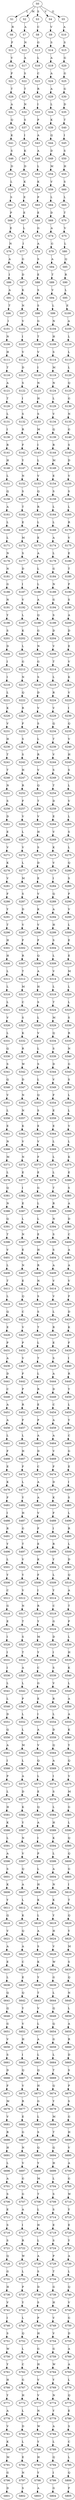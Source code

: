 strict digraph  {
	S0 -> S1 [ label = L ];
	S0 -> S2 [ label = M ];
	S0 -> S3 [ label = S ];
	S0 -> S4 [ label = V ];
	S0 -> S5 [ label = G ];
	S1 -> S6 [ label = R ];
	S2 -> S7 [ label = A ];
	S3 -> S8 [ label = C ];
	S4 -> S9 [ label = V ];
	S5 -> S10 [ label = A ];
	S6 -> S11 [ label = F ];
	S7 -> S12 [ label = N ];
	S8 -> S13 [ label = G ];
	S9 -> S14 [ label = S ];
	S10 -> S15 [ label = S ];
	S11 -> S16 [ label = V ];
	S12 -> S17 [ label = A ];
	S13 -> S18 [ label = L ];
	S14 -> S19 [ label = A ];
	S15 -> S20 [ label = G ];
	S16 -> S21 [ label = P ];
	S17 -> S22 [ label = S ];
	S18 -> S23 [ label = C ];
	S19 -> S24 [ label = A ];
	S20 -> S25 [ label = G ];
	S21 -> S26 [ label = T ];
	S22 -> S27 [ label = T ];
	S23 -> S28 [ label = R ];
	S24 -> S29 [ label = A ];
	S25 -> S30 [ label = G ];
	S26 -> S31 [ label = A ];
	S27 -> S32 [ label = N ];
	S28 -> S33 [ label = I ];
	S29 -> S34 [ label = L ];
	S30 -> S35 [ label = D ];
	S31 -> S36 [ label = Q ];
	S32 -> S37 [ label = S ];
	S33 -> S38 [ label = P ];
	S34 -> S39 [ label = K ];
	S35 -> S40 [ label = T ];
	S36 -> S41 [ label = K ];
	S37 -> S42 [ label = I ];
	S38 -> S43 [ label = A ];
	S39 -> S44 [ label = Q ];
	S40 -> S45 [ label = I ];
	S41 -> S46 [ label = S ];
	S42 -> S47 [ label = K ];
	S43 -> S48 [ label = A ];
	S44 -> S49 [ label = D ];
	S45 -> S50 [ label = S ];
	S46 -> S51 [ label = D ];
	S47 -> S52 [ label = D ];
	S48 -> S53 [ label = L ];
	S49 -> S54 [ label = M ];
	S50 -> S55 [ label = H ];
	S51 -> S56 [ label = L ];
	S52 -> S57 [ label = K ];
	S53 -> S58 [ label = K ];
	S54 -> S59 [ label = V ];
	S55 -> S60 [ label = S ];
	S56 -> S61 [ label = S ];
	S57 -> S62 [ label = E ];
	S58 -> S63 [ label = P ];
	S59 -> S64 [ label = L ];
	S60 -> S65 [ label = L ];
	S61 -> S66 [ label = P ];
	S62 -> S67 [ label = E ];
	S63 -> S68 [ label = E ];
	S64 -> S69 [ label = D ];
	S65 -> S70 [ label = T ];
	S66 -> S71 [ label = E ];
	S67 -> S72 [ label = L ];
	S68 -> S73 [ label = G ];
	S69 -> S74 [ label = A ];
	S70 -> S75 [ label = V ];
	S71 -> S76 [ label = N ];
	S72 -> S77 [ label = I ];
	S73 -> S78 [ label = A ];
	S74 -> S79 [ label = G ];
	S75 -> S80 [ label = L ];
	S76 -> S81 [ label = A ];
	S77 -> S82 [ label = G ];
	S78 -> S83 [ label = S ];
	S79 -> S84 [ label = A ];
	S80 -> S85 [ label = Q ];
	S81 -> S86 [ label = I ];
	S82 -> S87 [ label = D ];
	S83 -> S88 [ label = E ];
	S84 -> S89 [ label = T ];
	S85 -> S90 [ label = R ];
	S86 -> S91 [ label = A ];
	S87 -> S92 [ label = K ];
	S88 -> S93 [ label = S ];
	S89 -> S94 [ label = V ];
	S90 -> S95 [ label = L ];
	S91 -> S96 [ label = T ];
	S92 -> S97 [ label = N ];
	S93 -> S98 [ label = S ];
	S94 -> S99 [ label = L ];
	S95 -> S100 [ label = E ];
	S96 -> S101 [ label = I ];
	S97 -> S102 [ label = V ];
	S98 -> S103 [ label = G ];
	S99 -> S104 [ label = N ];
	S100 -> S105 [ label = A ];
	S101 -> S106 [ label = N ];
	S102 -> S107 [ label = I ];
	S103 -> S108 [ label = T ];
	S104 -> S109 [ label = H ];
	S105 -> S110 [ label = L ];
	S106 -> S111 [ label = H ];
	S107 -> S112 [ label = V ];
	S108 -> S113 [ label = V ];
	S109 -> S114 [ label = S ];
	S110 -> S115 [ label = L ];
	S111 -> S116 [ label = T ];
	S112 -> S117 [ label = D ];
	S113 -> S118 [ label = I ];
	S114 -> S119 [ label = M ];
	S115 -> S120 [ label = L ];
	S116 -> S121 [ label = A ];
	S117 -> S122 [ label = S ];
	S118 -> S123 [ label = N ];
	S119 -> S124 [ label = N ];
	S120 -> S125 [ label = Q ];
	S121 -> S126 [ label = T ];
	S122 -> S127 [ label = I ];
	S123 -> S128 [ label = H ];
	S124 -> S129 [ label = L ];
	S125 -> S130 [ label = G ];
	S126 -> S131 [ label = L ];
	S127 -> S132 [ label = S ];
	S128 -> S133 [ label = S ];
	S129 -> S134 [ label = V ];
	S130 -> S135 [ label = N ];
	S131 -> S136 [ label = I ];
	S132 -> S137 [ label = R ];
	S133 -> S138 [ label = M ];
	S134 -> S139 [ label = Q ];
	S135 -> S140 [ label = G ];
	S136 -> S141 [ label = R ];
	S137 -> S142 [ label = F ];
	S138 -> S143 [ label = I ];
	S139 -> S144 [ label = R ];
	S140 -> S145 [ label = S ];
	S141 -> S146 [ label = H ];
	S142 -> S147 [ label = Y ];
	S143 -> S148 [ label = L ];
	S144 -> S149 [ label = M ];
	S145 -> S150 [ label = D ];
	S146 -> S151 [ label = L ];
	S147 -> S152 [ label = N ];
	S148 -> S153 [ label = V ];
	S149 -> S154 [ label = E ];
	S150 -> S155 [ label = V ];
	S151 -> S156 [ label = Q ];
	S152 -> S157 [ label = S ];
	S153 -> S158 [ label = Q ];
	S154 -> S159 [ label = S ];
	S155 -> S160 [ label = S ];
	S156 -> S161 [ label = A ];
	S157 -> S162 [ label = T ];
	S158 -> S163 [ label = R ];
	S159 -> S164 [ label = L ];
	S160 -> S165 [ label = L ];
	S161 -> S166 [ label = L ];
	S162 -> S167 [ label = E ];
	S163 -> S168 [ label = L ];
	S164 -> S169 [ label = L ];
	S165 -> S170 [ label = R ];
	S166 -> S171 [ label = L ];
	S167 -> S172 [ label = M ];
	S168 -> S173 [ label = E ];
	S169 -> S174 [ label = A ];
	S170 -> S175 [ label = V ];
	S171 -> S176 [ label = N ];
	S172 -> S177 [ label = S ];
	S173 -> S178 [ label = A ];
	S174 -> S179 [ label = L ];
	S175 -> S180 [ label = E ];
	S176 -> S181 [ label = N ];
	S177 -> S182 [ label = D ];
	S178 -> S183 [ label = L ];
	S179 -> S184 [ label = G ];
	S180 -> S185 [ label = T ];
	S181 -> S186 [ label = G ];
	S182 -> S187 [ label = I ];
	S183 -> S188 [ label = L ];
	S184 -> S189 [ label = N ];
	S185 -> S190 [ label = P ];
	S186 -> S191 [ label = N ];
	S187 -> S192 [ label = V ];
	S188 -> S193 [ label = A ];
	S189 -> S194 [ label = G ];
	S190 -> S195 [ label = S ];
	S191 -> S196 [ label = Y ];
	S192 -> S197 [ label = L ];
	S193 -> S198 [ label = Q ];
	S194 -> S199 [ label = S ];
	S195 -> S200 [ label = A ];
	S196 -> S201 [ label = S ];
	S197 -> S202 [ label = K ];
	S198 -> S203 [ label = G ];
	S199 -> S204 [ label = D ];
	S200 -> S205 [ label = D ];
	S201 -> S206 [ label = D ];
	S202 -> S207 [ label = L ];
	S203 -> S208 [ label = N ];
	S204 -> S209 [ label = V ];
	S205 -> S210 [ label = E ];
	S206 -> S211 [ label = I ];
	S207 -> S212 [ label = G ];
	S208 -> S213 [ label = G ];
	S209 -> S214 [ label = T ];
	S210 -> S215 [ label = V ];
	S211 -> S216 [ label = I ];
	S212 -> S217 [ label = N ];
	S213 -> S218 [ label = S ];
	S214 -> S219 [ label = L ];
	S215 -> S220 [ label = K ];
	S216 -> S221 [ label = L ];
	S217 -> S222 [ label = Q ];
	S218 -> S223 [ label = D ];
	S219 -> S224 [ label = R ];
	S220 -> S225 [ label = V ];
	S221 -> S226 [ label = K ];
	S222 -> S227 [ label = R ];
	S223 -> S228 [ label = V ];
	S224 -> S229 [ label = V ];
	S225 -> S230 [ label = I ];
	S226 -> S231 [ label = V ];
	S227 -> S232 [ label = F ];
	S228 -> S233 [ label = S ];
	S229 -> S234 [ label = Q ];
	S230 -> S235 [ label = Q ];
	S231 -> S236 [ label = H ];
	S232 -> S237 [ label = S ];
	S233 -> S238 [ label = L ];
	S234 -> S239 [ label = T ];
	S235 -> S240 [ label = V ];
	S236 -> S241 [ label = T ];
	S237 -> S242 [ label = S ];
	S238 -> S243 [ label = R ];
	S239 -> S244 [ label = V ];
	S240 -> S245 [ label = H ];
	S241 -> S246 [ label = T ];
	S242 -> S247 [ label = H ];
	S243 -> S248 [ label = V ];
	S244 -> S249 [ label = S ];
	S245 -> S250 [ label = S ];
	S246 -> S251 [ label = N ];
	S247 -> S252 [ label = R ];
	S248 -> S253 [ label = Q ];
	S249 -> S254 [ label = T ];
	S250 -> S255 [ label = L ];
	S251 -> S256 [ label = S ];
	S252 -> S257 [ label = F ];
	S253 -> S258 [ label = T ];
	S254 -> S259 [ label = D ];
	S255 -> S260 [ label = V ];
	S256 -> S261 [ label = D ];
	S257 -> S262 [ label = V ];
	S258 -> S263 [ label = V ];
	S259 -> S264 [ label = E ];
	S260 -> S265 [ label = L ];
	S261 -> S266 [ label = E ];
	S262 -> S267 [ label = L ];
	S263 -> S268 [ label = H ];
	S264 -> S269 [ label = V ];
	S265 -> S270 [ label = S ];
	S266 -> S271 [ label = V ];
	S267 -> S272 [ label = V ];
	S268 -> S273 [ label = S ];
	S269 -> S274 [ label = K ];
	S270 -> S275 [ label = L ];
	S271 -> S276 [ label = K ];
	S272 -> S277 [ label = L ];
	S273 -> S278 [ label = D ];
	S274 -> S279 [ label = V ];
	S275 -> S280 [ label = Q ];
	S276 -> S281 [ label = V ];
	S277 -> S282 [ label = M ];
	S278 -> S283 [ label = E ];
	S279 -> S284 [ label = I ];
	S280 -> S285 [ label = S ];
	S281 -> S286 [ label = F ];
	S282 -> S287 [ label = S ];
	S283 -> S288 [ label = V ];
	S284 -> S289 [ label = Q ];
	S285 -> S290 [ label = P ];
	S286 -> S291 [ label = Y ];
	S287 -> S292 [ label = D ];
	S288 -> S293 [ label = K ];
	S289 -> S294 [ label = A ];
	S290 -> S295 [ label = V ];
	S291 -> S296 [ label = T ];
	S292 -> S297 [ label = V ];
	S293 -> S298 [ label = V ];
	S294 -> S299 [ label = H ];
	S295 -> S300 [ label = L ];
	S296 -> S301 [ label = H ];
	S297 -> S302 [ label = F ];
	S298 -> S303 [ label = F ];
	S299 -> S304 [ label = S ];
	S300 -> S305 [ label = E ];
	S301 -> S306 [ label = H ];
	S302 -> S307 [ label = R ];
	S303 -> S308 [ label = Q ];
	S304 -> S309 [ label = L ];
	S305 -> S310 [ label = E ];
	S306 -> S311 [ label = L ];
	S307 -> S312 [ label = T ];
	S308 -> S313 [ label = A ];
	S309 -> S314 [ label = V ];
	S310 -> S315 [ label = M ];
	S311 -> S316 [ label = L ];
	S312 -> S317 [ label = M ];
	S313 -> S318 [ label = H ];
	S314 -> S319 [ label = L ];
	S315 -> S320 [ label = L ];
	S316 -> S321 [ label = L ];
	S317 -> S322 [ label = C ];
	S318 -> S323 [ label = S ];
	S319 -> S324 [ label = T ];
	S320 -> S325 [ label = L ];
	S321 -> S326 [ label = V ];
	S322 -> S327 [ label = S ];
	S323 -> S328 [ label = L ];
	S324 -> S329 [ label = M ];
	S325 -> S330 [ label = S ];
	S326 -> S331 [ label = L ];
	S327 -> S332 [ label = K ];
	S328 -> S333 [ label = V ];
	S329 -> S334 [ label = Q ];
	S330 -> S335 [ label = R ];
	S331 -> S336 [ label = Q ];
	S332 -> S337 [ label = R ];
	S333 -> S338 [ label = L ];
	S334 -> S339 [ label = S ];
	S335 -> S340 [ label = N ];
	S336 -> S341 [ label = S ];
	S337 -> S342 [ label = W ];
	S338 -> S343 [ label = S ];
	S339 -> S344 [ label = D ];
	S340 -> S345 [ label = G ];
	S341 -> S346 [ label = Q ];
	S342 -> S347 [ label = D ];
	S343 -> S348 [ label = L ];
	S344 -> S349 [ label = V ];
	S345 -> S350 [ label = S ];
	S346 -> S351 [ label = V ];
	S347 -> S352 [ label = N ];
	S348 -> S353 [ label = Q ];
	S349 -> S354 [ label = F ];
	S350 -> S355 [ label = L ];
	S351 -> S356 [ label = L ];
	S352 -> S357 [ label = N ];
	S353 -> S358 [ label = S ];
	S354 -> S359 [ label = E ];
	S355 -> S360 [ label = L ];
	S356 -> S361 [ label = E ];
	S357 -> S362 [ label = K ];
	S358 -> S363 [ label = E ];
	S359 -> S364 [ label = E ];
	S360 -> S365 [ label = V ];
	S361 -> S366 [ label = N ];
	S362 -> S367 [ label = V ];
	S363 -> S368 [ label = V ];
	S364 -> S369 [ label = L ];
	S365 -> S370 [ label = L ];
	S366 -> S371 [ label = M ];
	S367 -> S372 [ label = N ];
	S368 -> S373 [ label = F ];
	S369 -> S374 [ label = L ];
	S370 -> S375 [ label = K ];
	S371 -> S376 [ label = L ];
	S372 -> S377 [ label = E ];
	S373 -> S378 [ label = E ];
	S374 -> S379 [ label = L ];
	S375 -> S380 [ label = E ];
	S376 -> S381 [ label = Q ];
	S377 -> S382 [ label = I ];
	S378 -> S383 [ label = G ];
	S379 -> S384 [ label = T ];
	S380 -> S385 [ label = S ];
	S381 -> S386 [ label = N ];
	S382 -> S387 [ label = E ];
	S383 -> S388 [ label = L ];
	S384 -> S389 [ label = R ];
	S385 -> S390 [ label = A ];
	S386 -> S391 [ label = Q ];
	S387 -> S392 [ label = L ];
	S388 -> S393 [ label = L ];
	S389 -> S394 [ label = N ];
	S390 -> S395 [ label = D ];
	S391 -> S396 [ label = T ];
	S392 -> S397 [ label = N ];
	S393 -> S398 [ label = E ];
	S394 -> S399 [ label = S ];
	S395 -> S400 [ label = C ];
	S396 -> S401 [ label = V ];
	S397 -> S402 [ label = E ];
	S398 -> S403 [ label = H ];
	S399 -> S404 [ label = S ];
	S400 -> S405 [ label = A ];
	S401 -> S406 [ label = L ];
	S402 -> S407 [ label = N ];
	S403 -> S408 [ label = R ];
	S404 -> S409 [ label = A ];
	S405 -> S410 [ label = A ];
	S406 -> S411 [ label = T ];
	S407 -> S412 [ label = E ];
	S408 -> S413 [ label = N ];
	S409 -> S414 [ label = V ];
	S410 -> S415 [ label = V ];
	S411 -> S416 [ label = L ];
	S412 -> S417 [ label = Q ];
	S413 -> S418 [ label = S ];
	S414 -> S419 [ label = V ];
	S415 -> S420 [ label = F ];
	S416 -> S421 [ label = Q ];
	S417 -> S422 [ label = C ];
	S418 -> S423 [ label = S ];
	S419 -> S424 [ label = L ];
	S420 -> S425 [ label = D ];
	S421 -> S426 [ label = E ];
	S422 -> S427 [ label = V ];
	S423 -> S428 [ label = T ];
	S424 -> S429 [ label = R ];
	S425 -> S430 [ label = K ];
	S426 -> S431 [ label = P ];
	S427 -> S432 [ label = P ];
	S428 -> S433 [ label = L ];
	S429 -> S434 [ label = E ];
	S430 -> S435 [ label = F ];
	S431 -> S436 [ label = A ];
	S432 -> S437 [ label = V ];
	S433 -> S438 [ label = T ];
	S434 -> S439 [ label = S ];
	S435 -> S440 [ label = I ];
	S436 -> S441 [ label = D ];
	S437 -> S442 [ label = F ];
	S438 -> S443 [ label = L ];
	S439 -> S444 [ label = A ];
	S440 -> S445 [ label = R ];
	S441 -> S446 [ label = C ];
	S442 -> S447 [ label = P ];
	S443 -> S448 [ label = R ];
	S444 -> S449 [ label = D ];
	S445 -> S450 [ label = Y ];
	S446 -> S451 [ label = A ];
	S447 -> S452 [ label = R ];
	S448 -> S453 [ label = E ];
	S449 -> S454 [ label = C ];
	S450 -> S455 [ label = L ];
	S451 -> S456 [ label = A ];
	S452 -> S457 [ label = F ];
	S453 -> S458 [ label = P ];
	S454 -> S459 [ label = A ];
	S455 -> S460 [ label = Y ];
	S456 -> S461 [ label = L ];
	S457 -> S462 [ label = L ];
	S458 -> S463 [ label = A ];
	S459 -> S464 [ label = A ];
	S460 -> S465 [ label = C ];
	S461 -> S466 [ label = F ];
	S462 -> S467 [ label = H ];
	S463 -> S468 [ label = D ];
	S464 -> S469 [ label = V ];
	S465 -> S470 [ label = G ];
	S466 -> S471 [ label = E ];
	S467 -> S472 [ label = F ];
	S468 -> S473 [ label = C ];
	S469 -> S474 [ label = F ];
	S470 -> S475 [ label = E ];
	S471 -> S476 [ label = K ];
	S472 -> S477 [ label = L ];
	S473 -> S478 [ label = A ];
	S474 -> S479 [ label = D ];
	S475 -> S480 [ label = I ];
	S476 -> S481 [ label = F ];
	S477 -> S482 [ label = Y ];
	S478 -> S483 [ label = A ];
	S479 -> S484 [ label = K ];
	S480 -> S485 [ label = S ];
	S481 -> S486 [ label = I ];
	S482 -> S487 [ label = H ];
	S483 -> S488 [ label = V ];
	S484 -> S489 [ label = F ];
	S485 -> S490 [ label = L ];
	S486 -> S491 [ label = R ];
	S487 -> S492 [ label = G ];
	S488 -> S493 [ label = F ];
	S489 -> S494 [ label = I ];
	S490 -> S495 [ label = R ];
	S491 -> S496 [ label = Y ];
	S492 -> S497 [ label = T ];
	S493 -> S498 [ label = E ];
	S494 -> S499 [ label = R ];
	S495 -> S500 [ label = L ];
	S496 -> S501 [ label = L ];
	S497 -> S502 [ label = V ];
	S498 -> S503 [ label = K ];
	S499 -> S504 [ label = Y ];
	S500 -> S505 [ label = D ];
	S501 -> S506 [ label = Y ];
	S502 -> S507 [ label = Y ];
	S503 -> S508 [ label = F ];
	S504 -> S509 [ label = L ];
	S505 -> S510 [ label = Q ];
	S506 -> S511 [ label = C ];
	S507 -> S512 [ label = V ];
	S508 -> S513 [ label = I ];
	S509 -> S514 [ label = Y ];
	S510 -> S515 [ label = A ];
	S511 -> S516 [ label = G ];
	S512 -> S517 [ label = N ];
	S513 -> S518 [ label = R ];
	S514 -> S519 [ label = C ];
	S515 -> S520 [ label = T ];
	S516 -> S521 [ label = E ];
	S517 -> S522 [ label = T ];
	S518 -> S523 [ label = Y ];
	S519 -> S524 [ label = G ];
	S520 -> S525 [ label = P ];
	S521 -> S526 [ label = I ];
	S522 -> S527 [ label = S ];
	S523 -> S528 [ label = M ];
	S524 -> S529 [ label = D ];
	S525 -> S530 [ label = L ];
	S526 -> S531 [ label = I ];
	S527 -> S532 [ label = T ];
	S528 -> S533 [ label = Y ];
	S529 -> S534 [ label = I ];
	S530 -> S535 [ label = H ];
	S531 -> S536 [ label = I ];
	S532 -> S537 [ label = A ];
	S533 -> S538 [ label = C ];
	S534 -> S539 [ label = S ];
	S535 -> S540 [ label = K ];
	S536 -> S541 [ label = L ];
	S537 -> S542 [ label = L ];
	S538 -> S543 [ label = G ];
	S539 -> S544 [ label = V ];
	S540 -> S545 [ label = L ];
	S541 -> S546 [ label = L ];
	S542 -> S547 [ label = P ];
	S543 -> S548 [ label = E ];
	S544 -> S549 [ label = R ];
	S545 -> S550 [ label = A ];
	S546 -> S551 [ label = D ];
	S547 -> S552 [ label = L ];
	S548 -> S553 [ label = I ];
	S549 -> S554 [ label = L ];
	S550 -> S555 [ label = A ];
	S551 -> S556 [ label = Q ];
	S552 -> S557 [ label = L ];
	S553 -> S558 [ label = A ];
	S554 -> S559 [ label = D ];
	S555 -> S560 [ label = K ];
	S556 -> S561 [ label = A ];
	S557 -> S562 [ label = M ];
	S558 -> S563 [ label = V ];
	S559 -> S564 [ label = Q ];
	S560 -> S565 [ label = Y ];
	S561 -> S566 [ label = I ];
	S562 -> S567 [ label = L ];
	S563 -> S568 [ label = Q ];
	S564 -> S569 [ label = A ];
	S565 -> S570 [ label = Q ];
	S566 -> S571 [ label = P ];
	S567 -> S572 [ label = A ];
	S568 -> S573 [ label = L ];
	S569 -> S574 [ label = I ];
	S570 -> S575 [ label = V ];
	S571 -> S576 [ label = L ];
	S572 -> S577 [ label = D ];
	S573 -> S578 [ label = E ];
	S574 -> S579 [ label = S ];
	S575 -> S580 [ label = M ];
	S576 -> S581 [ label = H ];
	S577 -> S582 [ label = K ];
	S578 -> S583 [ label = Q ];
	S579 -> S584 [ label = L ];
	S580 -> S585 [ label = G ];
	S581 -> S586 [ label = K ];
	S582 -> S587 [ label = Y ];
	S583 -> S588 [ label = A ];
	S584 -> S589 [ label = H ];
	S585 -> S590 [ label = L ];
	S586 -> S591 [ label = L ];
	S587 -> S592 [ label = N ];
	S588 -> S593 [ label = I ];
	S589 -> S594 [ label = K ];
	S590 -> S595 [ label = Q ];
	S591 -> S596 [ label = A ];
	S592 -> S597 [ label = V ];
	S593 -> S598 [ label = P ];
	S594 -> S599 [ label = L ];
	S595 -> S600 [ label = Q ];
	S596 -> S601 [ label = S ];
	S597 -> S602 [ label = Q ];
	S598 -> S603 [ label = L ];
	S599 -> S604 [ label = A ];
	S600 -> S605 [ label = G ];
	S601 -> S606 [ label = K ];
	S602 -> S607 [ label = A ];
	S603 -> S608 [ label = H ];
	S604 -> S609 [ label = N ];
	S605 -> S610 [ label = I ];
	S606 -> S611 [ label = Y ];
	S607 -> S612 [ label = L ];
	S608 -> S613 [ label = K ];
	S609 -> S614 [ label = K ];
	S610 -> S615 [ label = T ];
	S611 -> S616 [ label = Q ];
	S612 -> S617 [ label = K ];
	S613 -> S618 [ label = L ];
	S614 -> S619 [ label = Y ];
	S615 -> S620 [ label = Q ];
	S616 -> S621 [ label = V ];
	S617 -> S622 [ label = Q ];
	S618 -> S623 [ label = A ];
	S619 -> S624 [ label = H ];
	S620 -> S625 [ label = Y ];
	S621 -> S626 [ label = A ];
	S622 -> S627 [ label = A ];
	S623 -> S628 [ label = S ];
	S624 -> S629 [ label = V ];
	S625 -> S630 [ label = M ];
	S626 -> S631 [ label = E ];
	S627 -> S632 [ label = C ];
	S628 -> S633 [ label = K ];
	S629 -> S634 [ label = W ];
	S630 -> S635 [ label = S ];
	S631 -> S636 [ label = L ];
	S632 -> S637 [ label = E ];
	S633 -> S638 [ label = Y ];
	S634 -> S639 [ label = G ];
	S635 -> S640 [ label = Q ];
	S636 -> S641 [ label = Q ];
	S637 -> S642 [ label = Q ];
	S638 -> S643 [ label = T ];
	S639 -> S644 [ label = L ];
	S640 -> S645 [ label = N ];
	S641 -> S646 [ label = Q ];
	S642 -> S647 [ label = Y ];
	S643 -> S648 [ label = V ];
	S644 -> S649 [ label = Q ];
	S645 -> S650 [ label = L ];
	S646 -> S651 [ label = G ];
	S647 -> S652 [ label = V ];
	S648 -> S653 [ label = L ];
	S649 -> S654 [ label = Q ];
	S650 -> S655 [ label = A ];
	S651 -> S656 [ label = V ];
	S652 -> S657 [ label = H ];
	S653 -> S658 [ label = A ];
	S654 -> S659 [ label = G ];
	S655 -> S660 [ label = R ];
	S656 -> S661 [ label = S ];
	S657 -> S662 [ label = I ];
	S658 -> S663 [ label = L ];
	S659 -> S664 [ label = L ];
	S660 -> S665 [ label = D ];
	S661 -> S666 [ label = D ];
	S662 -> S667 [ label = Q ];
	S663 -> S668 [ label = Q ];
	S664 -> S669 [ label = T ];
	S665 -> S670 [ label = S ];
	S666 -> S671 [ label = F ];
	S667 -> S672 [ label = V ];
	S668 -> S673 [ label = H ];
	S669 -> S674 [ label = Q ];
	S670 -> S675 [ label = P ];
	S671 -> S676 [ label = M ];
	S672 -> S677 [ label = R ];
	S673 -> S678 [ label = G ];
	S674 -> S679 [ label = Y ];
	S675 -> S680 [ label = S ];
	S676 -> S681 [ label = V ];
	S677 -> S682 [ label = E ];
	S678 -> S683 [ label = L ];
	S679 -> S684 [ label = M ];
	S680 -> S685 [ label = G ];
	S681 -> S686 [ label = R ];
	S682 -> S687 [ label = G ];
	S683 -> S688 [ label = S ];
	S684 -> S689 [ label = T ];
	S685 -> S690 [ label = H ];
	S686 -> S691 [ label = H ];
	S687 -> S692 [ label = N ];
	S688 -> S693 [ label = Q ];
	S689 -> S694 [ label = Q ];
	S690 -> S695 [ label = V ];
	S691 -> S696 [ label = L ];
	S692 -> S697 [ label = V ];
	S693 -> S698 [ label = Y ];
	S694 -> S699 [ label = H ];
	S695 -> S700 [ label = A ];
	S696 -> S701 [ label = A ];
	S697 -> S702 [ label = G ];
	S698 -> S703 [ label = M ];
	S699 -> S704 [ label = L ];
	S700 -> S705 [ label = G ];
	S701 -> S706 [ label = S ];
	S702 -> S707 [ label = G ];
	S703 -> S708 [ label = T ];
	S704 -> S709 [ label = S ];
	S705 -> S710 [ label = W ];
	S706 -> S711 [ label = E ];
	S707 -> S712 [ label = A ];
	S708 -> S713 [ label = L ];
	S709 -> S714 [ label = S ];
	S710 -> S715 [ label = Y ];
	S711 -> S716 [ label = S ];
	S712 -> S717 [ label = I ];
	S713 -> S718 [ label = H ];
	S714 -> S719 [ label = E ];
	S715 -> S720 [ label = E ];
	S716 -> S721 [ label = S ];
	S717 -> S722 [ label = R ];
	S718 -> S723 [ label = L ];
	S719 -> S724 [ label = S ];
	S720 -> S725 [ label = Y ];
	S721 -> S726 [ label = Q ];
	S722 -> S727 [ label = W ];
	S723 -> S728 [ label = A ];
	S724 -> S729 [ label = P ];
	S725 -> S730 [ label = A ];
	S726 -> S731 [ label = G ];
	S727 -> S732 [ label = L ];
	S728 -> S733 [ label = S ];
	S729 -> S734 [ label = T ];
	S730 -> S735 [ label = L ];
	S731 -> S736 [ label = H ];
	S732 -> S737 [ label = P ];
	S733 -> S738 [ label = D ];
	S734 -> S739 [ label = G ];
	S735 -> S740 [ label = Q ];
	S736 -> S741 [ label = V ];
	S737 -> S742 [ label = Y ];
	S738 -> S743 [ label = S ];
	S739 -> S744 [ label = H ];
	S740 -> S745 [ label = V ];
	S741 -> S746 [ label = I ];
	S742 -> S747 [ label = L ];
	S743 -> S748 [ label = P ];
	S744 -> S749 [ label = V ];
	S745 -> S750 [ label = G ];
	S746 -> S751 [ label = S ];
	S747 -> S752 [ label = Q ];
	S748 -> S753 [ label = H ];
	S749 -> S754 [ label = V ];
	S750 -> S755 [ label = D ];
	S751 -> S756 [ label = W ];
	S752 -> S757 [ label = L ];
	S753 -> S758 [ label = G ];
	S754 -> S759 [ label = G ];
	S755 -> S760 [ label = A ];
	S756 -> S761 [ label = Y ];
	S757 -> S762 [ label = C ];
	S758 -> S763 [ label = H ];
	S759 -> S764 [ label = W ];
	S760 -> S765 [ label = A ];
	S761 -> S766 [ label = H ];
	S762 -> S767 [ label = G ];
	S763 -> S768 [ label = V ];
	S764 -> S769 [ label = Y ];
	S765 -> S770 [ label = L ];
	S766 -> S771 [ label = Y ];
	S767 -> S772 [ label = H ];
	S768 -> S773 [ label = V ];
	S769 -> S774 [ label = N ];
	S770 -> S775 [ label = Q ];
	S771 -> S776 [ label = A ];
	S772 -> S777 [ label = L ];
	S773 -> S778 [ label = N ];
	S774 -> S779 [ label = Y ];
	S775 -> S780 [ label = E ];
	S776 -> S781 [ label = V ];
	S777 -> S782 [ label = D ];
	S778 -> S783 [ label = W ];
	S779 -> S784 [ label = A ];
	S780 -> S785 [ label = S ];
	S781 -> S786 [ label = K ];
	S782 -> S787 [ label = L ];
	S783 -> S788 [ label = Y ];
	S784 -> S789 [ label = L ];
	S785 -> S790 [ label = C ];
	S786 -> S791 [ label = M ];
	S787 -> S792 [ label = E ];
	S788 -> S793 [ label = H ];
	S789 -> S794 [ label = Q ];
	S790 -> S795 [ label = L ];
	S791 -> S796 [ label = G ];
	S792 -> S797 [ label = N ];
	S793 -> S798 [ label = Y ];
	S794 -> S799 [ label = I ];
	S795 -> S800 [ label = Q ];
	S796 -> S801 [ label = D ];
	S797 -> S802 [ label = S ];
	S798 -> S803 [ label = A ];
	S799 -> S804 [ label = G ];
	S800 -> S805 [ label = F ];
}
